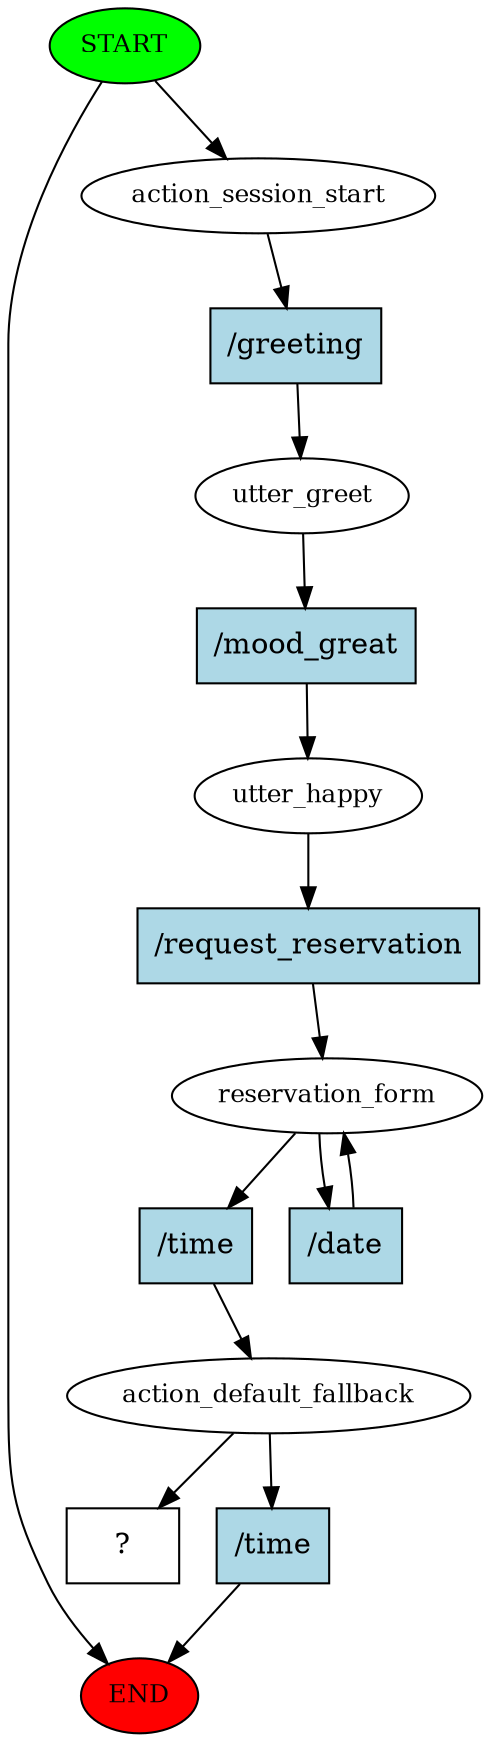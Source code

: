 digraph  {
0 [class="start active", fillcolor=green, fontsize=12, label=START, style=filled];
"-1" [class=end, fillcolor=red, fontsize=12, label=END, style=filled];
1 [class=active, fontsize=12, label=action_session_start];
2 [class=active, fontsize=12, label=utter_greet];
3 [class=active, fontsize=12, label=utter_happy];
4 [class=active, fontsize=12, label=reservation_form];
6 [class=active, fontsize=12, label=action_default_fallback];
13 [class="intent dashed active", label="  ?  ", shape=rect];
14 [class="intent active", fillcolor=lightblue, label="/greeting", shape=rect, style=filled];
15 [class="intent active", fillcolor=lightblue, label="/mood_great", shape=rect, style=filled];
16 [class="intent active", fillcolor=lightblue, label="/request_reservation", shape=rect, style=filled];
17 [class="intent active", fillcolor=lightblue, label="/time", shape=rect, style=filled];
18 [class="intent active", fillcolor=lightblue, label="/date", shape=rect, style=filled];
19 [class=intent, fillcolor=lightblue, label="/time", shape=rect, style=filled];
0 -> "-1"  [class="", key=NONE, label=""];
0 -> 1  [class=active, key=NONE, label=""];
1 -> 14  [class=active, key=0];
2 -> 15  [class=active, key=0];
3 -> 16  [class=active, key=0];
4 -> 17  [class=active, key=0];
4 -> 18  [class=active, key=0];
6 -> 13  [class=active, key=NONE, label=""];
6 -> 19  [class="", key=0];
14 -> 2  [class=active, key=0];
15 -> 3  [class=active, key=0];
16 -> 4  [class=active, key=0];
17 -> 6  [class=active, key=0];
18 -> 4  [class=active, key=0];
19 -> "-1"  [class="", key=0];
}
